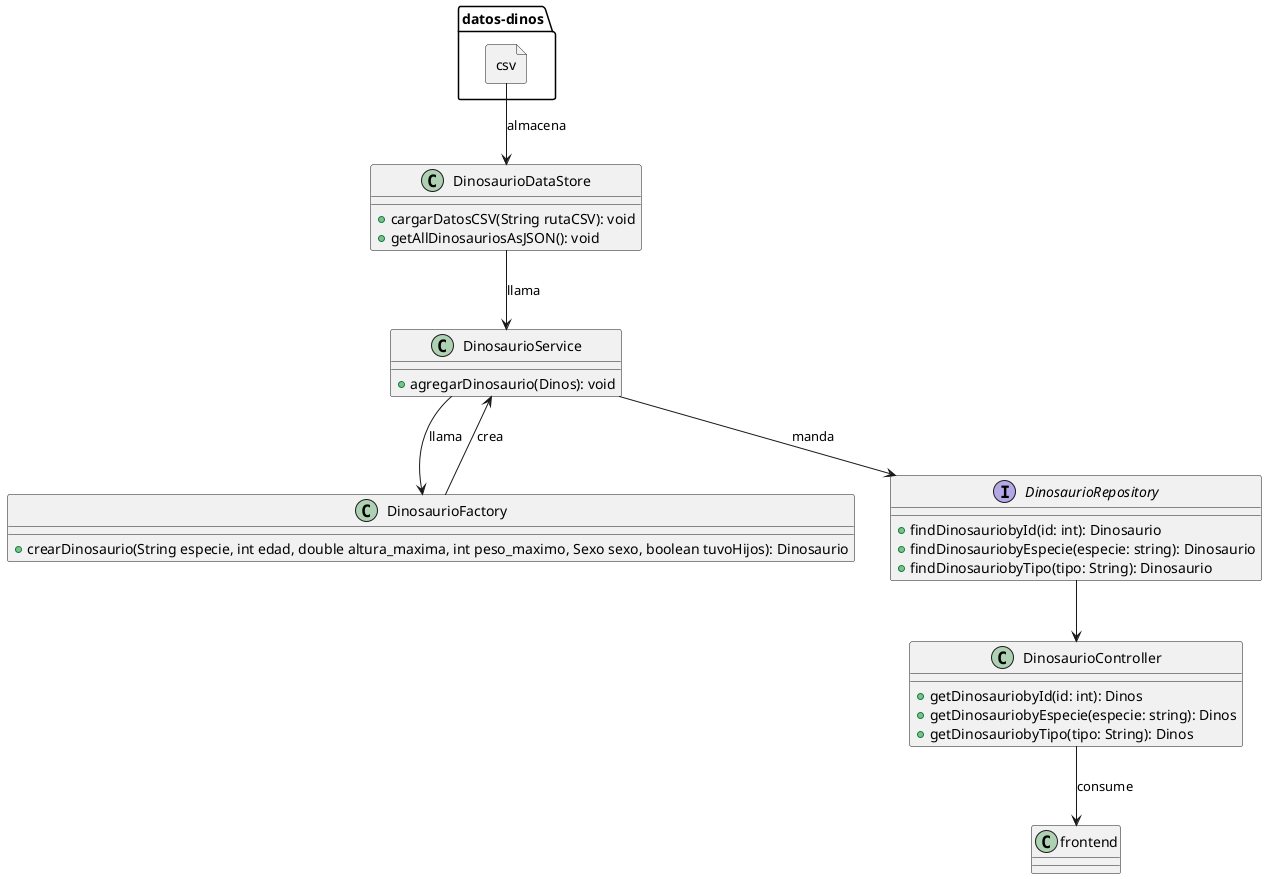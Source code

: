 @startuml

class DinosaurioDataStore {
    +cargarDatosCSV(String rutaCSV): void
    +getAllDinosauriosAsJSON(): void
}

class DinosaurioService{
    +agregarDinosaurio(Dinos): void
}

class DinosaurioFactory{
    +crearDinosaurio(String especie, int edad, double altura_maxima, int peso_maximo, Sexo sexo, boolean tuvoHijos): Dinosaurio
}

file datos-dinos.csv{
}
interface DinosaurioRepository{
    +findDinosauriobyId(id: int): Dinosaurio
    +findDinosauriobyEspecie(especie: string): Dinosaurio
    +findDinosauriobyTipo(tipo: String): Dinosaurio
}
class DinosaurioController{
    +getDinosauriobyId(id: int): Dinos
    +getDinosauriobyEspecie(especie: string): Dinos
    +getDinosauriobyTipo(tipo: String): Dinos
}
class frontend{
}

csv -->  DinosaurioDataStore : almacena
DinosaurioDataStore --> DinosaurioService : llama
DinosaurioService --> DinosaurioFactory : llama
DinosaurioService <-- DinosaurioFactory : crea
DinosaurioController --> frontend : consume
DinosaurioService --> DinosaurioRepository : manda
DinosaurioRepository --> DinosaurioController

@enduml
